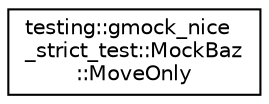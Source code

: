 digraph "Иерархия классов. Графический вид."
{
 // LATEX_PDF_SIZE
  edge [fontname="Helvetica",fontsize="10",labelfontname="Helvetica",labelfontsize="10"];
  node [fontname="Helvetica",fontsize="10",shape=record];
  rankdir="LR";
  Node0 [label="testing::gmock_nice\l_strict_test::MockBaz\l::MoveOnly",height=0.2,width=0.4,color="black", fillcolor="white", style="filled",URL="$classtesting_1_1gmock__nice__strict__test_1_1MockBaz_1_1MoveOnly.html",tooltip=" "];
}
